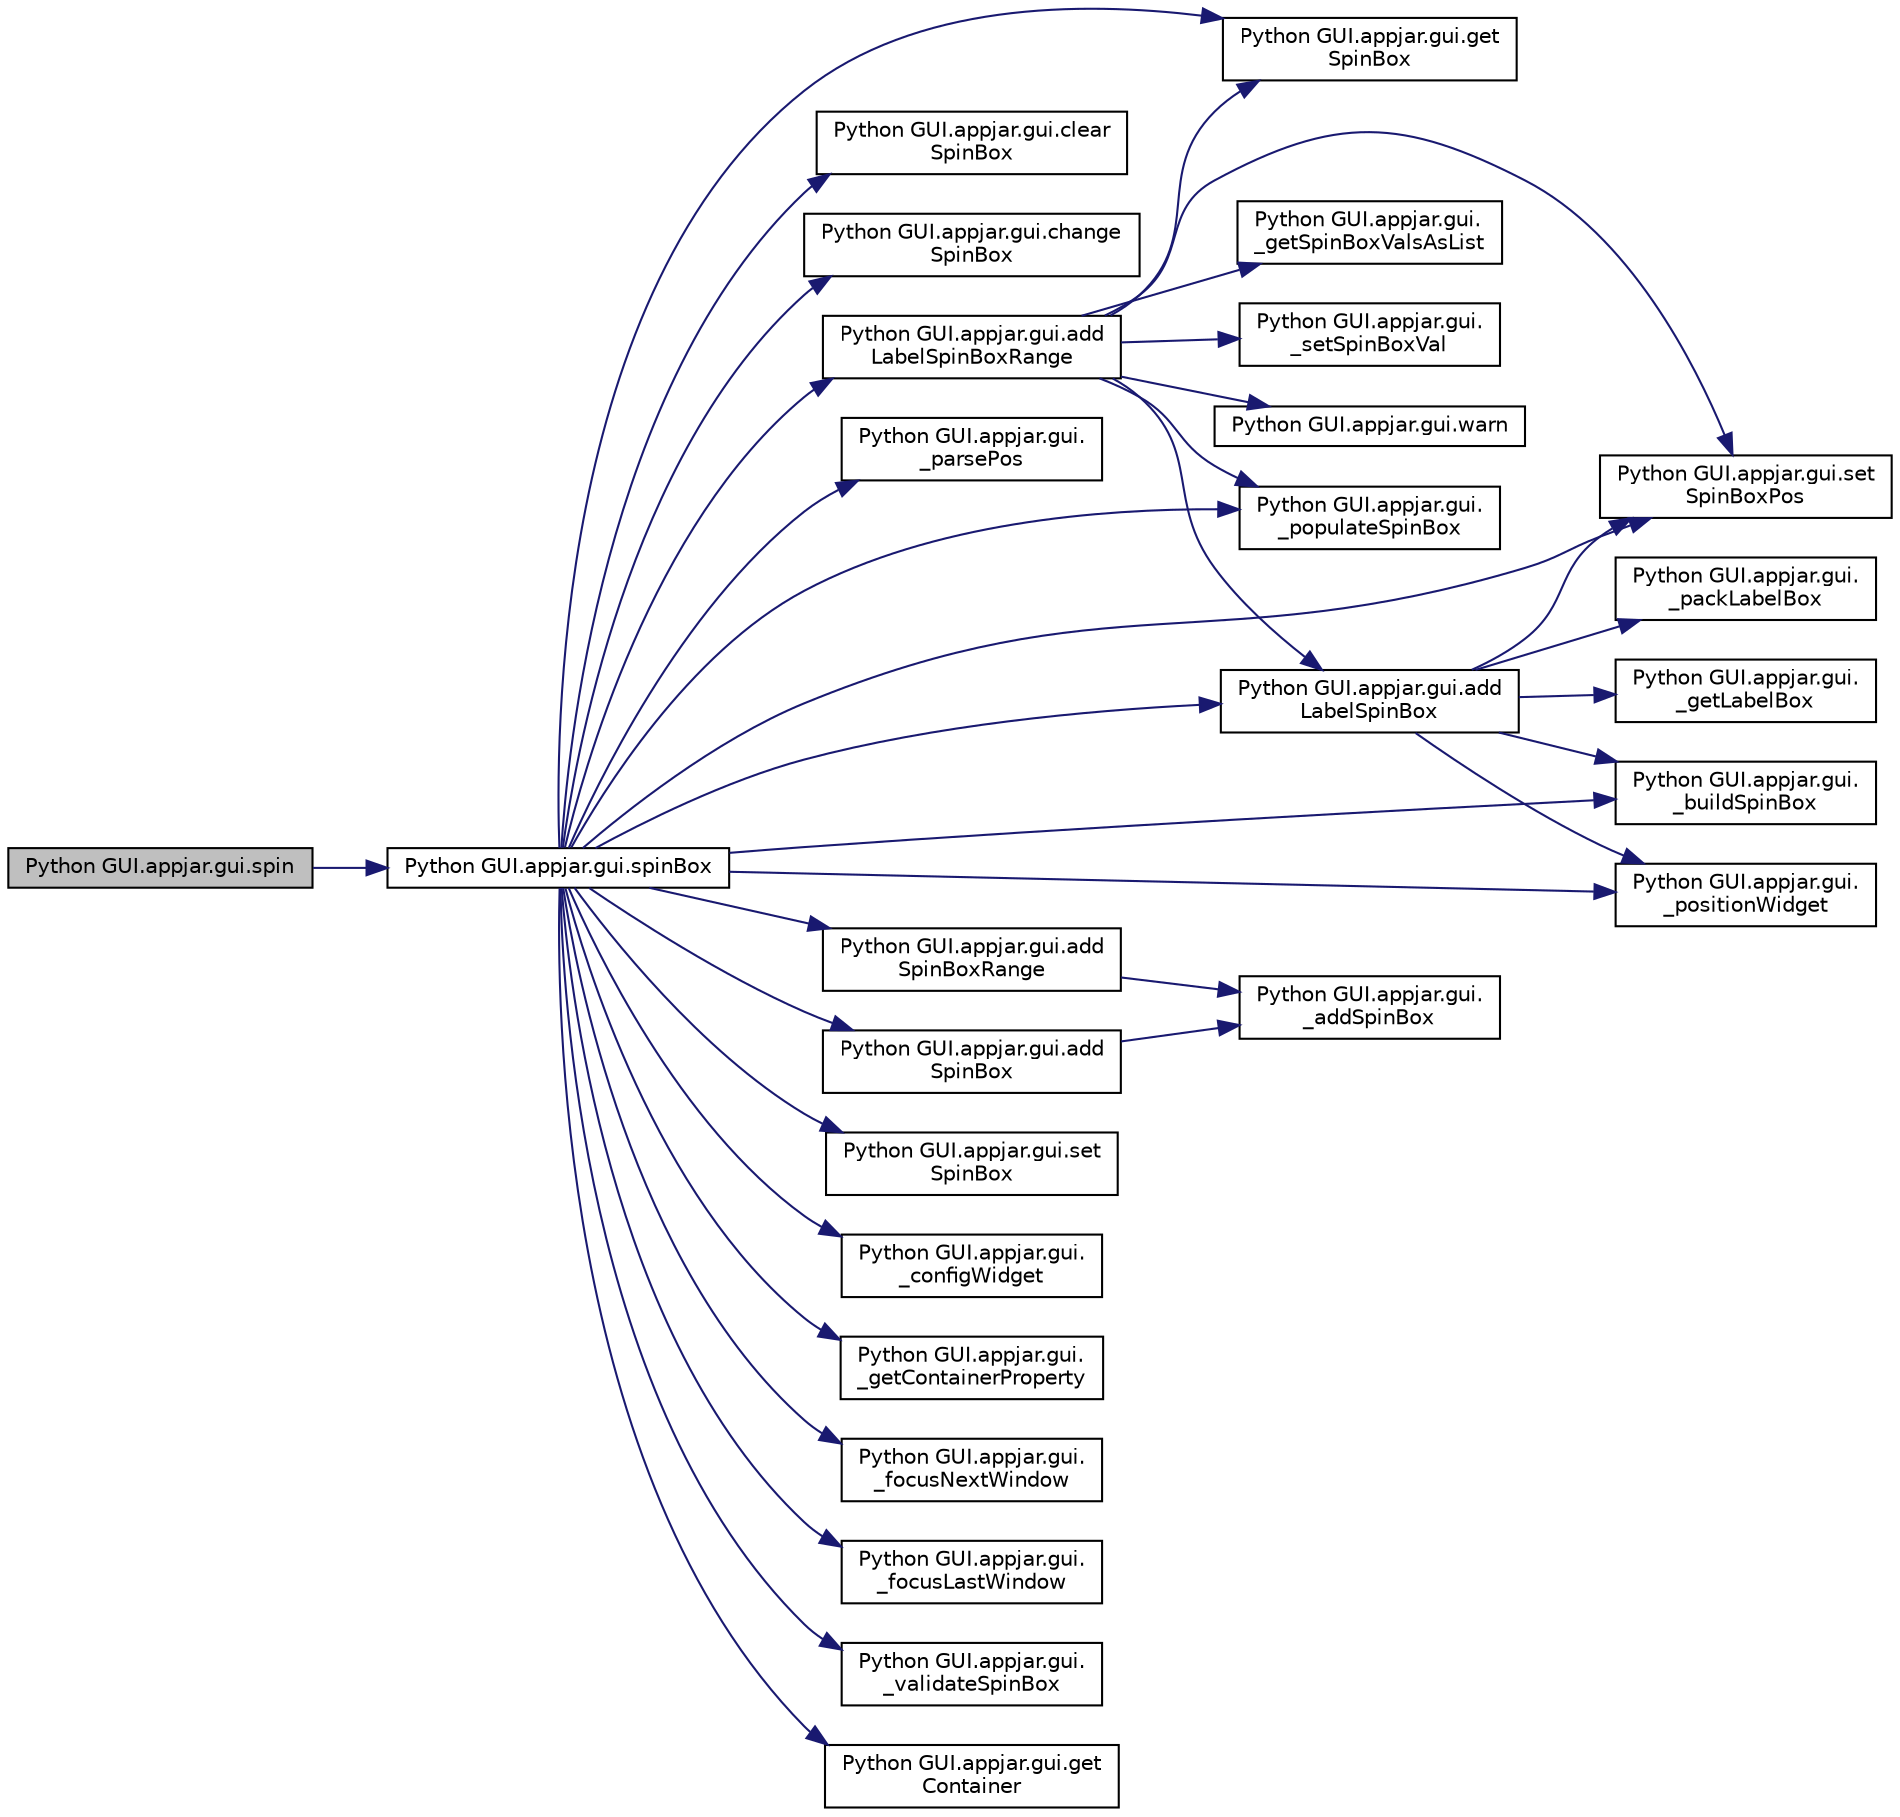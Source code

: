 digraph "Python GUI.appjar.gui.spin"
{
  edge [fontname="Helvetica",fontsize="10",labelfontname="Helvetica",labelfontsize="10"];
  node [fontname="Helvetica",fontsize="10",shape=record];
  rankdir="LR";
  Node1990 [label="Python GUI.appjar.gui.spin",height=0.2,width=0.4,color="black", fillcolor="grey75", style="filled", fontcolor="black"];
  Node1990 -> Node1991 [color="midnightblue",fontsize="10",style="solid",fontname="Helvetica"];
  Node1991 [label="Python GUI.appjar.gui.spinBox",height=0.2,width=0.4,color="black", fillcolor="white", style="filled",URL="$class_python_01_g_u_i_1_1appjar_1_1gui.html#aecb4e448fb4eeb8ee81e21e702ce7a24"];
  Node1991 -> Node1992 [color="midnightblue",fontsize="10",style="solid",fontname="Helvetica"];
  Node1992 [label="Python GUI.appjar.gui.set\lSpinBoxPos",height=0.2,width=0.4,color="black", fillcolor="white", style="filled",URL="$class_python_01_g_u_i_1_1appjar_1_1gui.html#ac6bf96298503302e869751bd2bc0632d"];
  Node1991 -> Node1993 [color="midnightblue",fontsize="10",style="solid",fontname="Helvetica"];
  Node1993 [label="Python GUI.appjar.gui.clear\lSpinBox",height=0.2,width=0.4,color="black", fillcolor="white", style="filled",URL="$class_python_01_g_u_i_1_1appjar_1_1gui.html#a3181a4ad2af696d2872f7f73205802ff"];
  Node1991 -> Node1994 [color="midnightblue",fontsize="10",style="solid",fontname="Helvetica"];
  Node1994 [label="Python GUI.appjar.gui.change\lSpinBox",height=0.2,width=0.4,color="black", fillcolor="white", style="filled",URL="$class_python_01_g_u_i_1_1appjar_1_1gui.html#a6099d4740f987d69f34d3eca9101e648"];
  Node1991 -> Node1995 [color="midnightblue",fontsize="10",style="solid",fontname="Helvetica"];
  Node1995 [label="Python GUI.appjar.gui.get\lSpinBox",height=0.2,width=0.4,color="black", fillcolor="white", style="filled",URL="$class_python_01_g_u_i_1_1appjar_1_1gui.html#a5887e40a89ee54117f2f5ec46f187cb0"];
  Node1991 -> Node1996 [color="midnightblue",fontsize="10",style="solid",fontname="Helvetica"];
  Node1996 [label="Python GUI.appjar.gui.\l_parsePos",height=0.2,width=0.4,color="black", fillcolor="white", style="filled",URL="$class_python_01_g_u_i_1_1appjar_1_1gui.html#a1151185c82adc42b922797e38132c2ca",tooltip="FUNCTIONS for labels. "];
  Node1991 -> Node1997 [color="midnightblue",fontsize="10",style="solid",fontname="Helvetica"];
  Node1997 [label="Python GUI.appjar.gui.add\lLabelSpinBoxRange",height=0.2,width=0.4,color="black", fillcolor="white", style="filled",URL="$class_python_01_g_u_i_1_1appjar_1_1gui.html#af5311ecb5bf0981d5abf2a53e40f188d"];
  Node1997 -> Node1998 [color="midnightblue",fontsize="10",style="solid",fontname="Helvetica"];
  Node1998 [label="Python GUI.appjar.gui.add\lLabelSpinBox",height=0.2,width=0.4,color="black", fillcolor="white", style="filled",URL="$class_python_01_g_u_i_1_1appjar_1_1gui.html#a9da6074d7b4fa3a79ec0f0af88e7a0a0"];
  Node1998 -> Node1999 [color="midnightblue",fontsize="10",style="solid",fontname="Helvetica"];
  Node1999 [label="Python GUI.appjar.gui.\l_getLabelBox",height=0.2,width=0.4,color="black", fillcolor="white", style="filled",URL="$class_python_01_g_u_i_1_1appjar_1_1gui.html#afee6592c719c5824c445781577480316",tooltip="LabelBox Functions. "];
  Node1998 -> Node2000 [color="midnightblue",fontsize="10",style="solid",fontname="Helvetica"];
  Node2000 [label="Python GUI.appjar.gui.\l_buildSpinBox",height=0.2,width=0.4,color="black", fillcolor="white", style="filled",URL="$class_python_01_g_u_i_1_1appjar_1_1gui.html#acf2cbefc3b4863819505ecb4b3ff437b"];
  Node1998 -> Node2001 [color="midnightblue",fontsize="10",style="solid",fontname="Helvetica"];
  Node2001 [label="Python GUI.appjar.gui.\l_packLabelBox",height=0.2,width=0.4,color="black", fillcolor="white", style="filled",URL="$class_python_01_g_u_i_1_1appjar_1_1gui.html#a9528d09a82d6285e00026df374acb48f"];
  Node1998 -> Node2002 [color="midnightblue",fontsize="10",style="solid",fontname="Helvetica"];
  Node2002 [label="Python GUI.appjar.gui.\l_positionWidget",height=0.2,width=0.4,color="black", fillcolor="white", style="filled",URL="$class_python_01_g_u_i_1_1appjar_1_1gui.html#a994cf4bbd47f434233271d3d8b0eb4c6"];
  Node1998 -> Node1992 [color="midnightblue",fontsize="10",style="solid",fontname="Helvetica"];
  Node1997 -> Node1995 [color="midnightblue",fontsize="10",style="solid",fontname="Helvetica"];
  Node1997 -> Node2003 [color="midnightblue",fontsize="10",style="solid",fontname="Helvetica"];
  Node2003 [label="Python GUI.appjar.gui.\l_getSpinBoxValsAsList",height=0.2,width=0.4,color="black", fillcolor="white", style="filled",URL="$class_python_01_g_u_i_1_1appjar_1_1gui.html#a6ecefc9e6ea835afb41cbeebac01d31a"];
  Node1997 -> Node2004 [color="midnightblue",fontsize="10",style="solid",fontname="Helvetica"];
  Node2004 [label="Python GUI.appjar.gui.\l_setSpinBoxVal",height=0.2,width=0.4,color="black", fillcolor="white", style="filled",URL="$class_python_01_g_u_i_1_1appjar_1_1gui.html#afbcadf86fc1b661a85cf38072040c9c4"];
  Node1997 -> Node1992 [color="midnightblue",fontsize="10",style="solid",fontname="Helvetica"];
  Node1997 -> Node2005 [color="midnightblue",fontsize="10",style="solid",fontname="Helvetica"];
  Node2005 [label="Python GUI.appjar.gui.warn",height=0.2,width=0.4,color="black", fillcolor="white", style="filled",URL="$class_python_01_g_u_i_1_1appjar_1_1gui.html#aa0a271b0b17a802e6d7b598c12bcd930"];
  Node1997 -> Node2006 [color="midnightblue",fontsize="10",style="solid",fontname="Helvetica"];
  Node2006 [label="Python GUI.appjar.gui.\l_populateSpinBox",height=0.2,width=0.4,color="black", fillcolor="white", style="filled",URL="$class_python_01_g_u_i_1_1appjar_1_1gui.html#ac9e0eff67299dd0d1f77fa7b65657e42"];
  Node1991 -> Node2007 [color="midnightblue",fontsize="10",style="solid",fontname="Helvetica"];
  Node2007 [label="Python GUI.appjar.gui.add\lSpinBoxRange",height=0.2,width=0.4,color="black", fillcolor="white", style="filled",URL="$class_python_01_g_u_i_1_1appjar_1_1gui.html#a1cab65af7f968f7935b0b7505a22f14c"];
  Node2007 -> Node2008 [color="midnightblue",fontsize="10",style="solid",fontname="Helvetica"];
  Node2008 [label="Python GUI.appjar.gui.\l_addSpinBox",height=0.2,width=0.4,color="black", fillcolor="white", style="filled",URL="$class_python_01_g_u_i_1_1appjar_1_1gui.html#a11a7adb4e435bf7d02a78113e24f775e"];
  Node1991 -> Node1998 [color="midnightblue",fontsize="10",style="solid",fontname="Helvetica"];
  Node1991 -> Node2009 [color="midnightblue",fontsize="10",style="solid",fontname="Helvetica"];
  Node2009 [label="Python GUI.appjar.gui.add\lSpinBox",height=0.2,width=0.4,color="black", fillcolor="white", style="filled",URL="$class_python_01_g_u_i_1_1appjar_1_1gui.html#adcb21f0373bac433c28be4f4e31a2f09"];
  Node2009 -> Node2008 [color="midnightblue",fontsize="10",style="solid",fontname="Helvetica"];
  Node1991 -> Node2010 [color="midnightblue",fontsize="10",style="solid",fontname="Helvetica"];
  Node2010 [label="Python GUI.appjar.gui.set\lSpinBox",height=0.2,width=0.4,color="black", fillcolor="white", style="filled",URL="$class_python_01_g_u_i_1_1appjar_1_1gui.html#a10e0d49caa0c080c9d7670b493e506ca"];
  Node1991 -> Node2011 [color="midnightblue",fontsize="10",style="solid",fontname="Helvetica"];
  Node2011 [label="Python GUI.appjar.gui.\l_configWidget",height=0.2,width=0.4,color="black", fillcolor="white", style="filled",URL="$class_python_01_g_u_i_1_1appjar_1_1gui.html#a66b018474a855b26826b0580a7c40a9e"];
  Node1991 -> Node2012 [color="midnightblue",fontsize="10",style="solid",fontname="Helvetica"];
  Node2012 [label="Python GUI.appjar.gui.\l_getContainerProperty",height=0.2,width=0.4,color="black", fillcolor="white", style="filled",URL="$class_python_01_g_u_i_1_1appjar_1_1gui.html#aa0cf90816634eb9855a518e37d864ec1"];
  Node1991 -> Node2013 [color="midnightblue",fontsize="10",style="solid",fontname="Helvetica"];
  Node2013 [label="Python GUI.appjar.gui.\l_focusNextWindow",height=0.2,width=0.4,color="black", fillcolor="white", style="filled",URL="$class_python_01_g_u_i_1_1appjar_1_1gui.html#a1da90e18142edadad4009aba568175df",tooltip="functions to deal with tabbing and right clicking "];
  Node1991 -> Node2014 [color="midnightblue",fontsize="10",style="solid",fontname="Helvetica"];
  Node2014 [label="Python GUI.appjar.gui.\l_focusLastWindow",height=0.2,width=0.4,color="black", fillcolor="white", style="filled",URL="$class_python_01_g_u_i_1_1appjar_1_1gui.html#a14787727467a1635fdd2afd59d270284"];
  Node1991 -> Node2006 [color="midnightblue",fontsize="10",style="solid",fontname="Helvetica"];
  Node1991 -> Node2015 [color="midnightblue",fontsize="10",style="solid",fontname="Helvetica"];
  Node2015 [label="Python GUI.appjar.gui.\l_validateSpinBox",height=0.2,width=0.4,color="black", fillcolor="white", style="filled",URL="$class_python_01_g_u_i_1_1appjar_1_1gui.html#a6eb3a9ea151d39cefacec85a80364d26"];
  Node1991 -> Node2000 [color="midnightblue",fontsize="10",style="solid",fontname="Helvetica"];
  Node1991 -> Node2016 [color="midnightblue",fontsize="10",style="solid",fontname="Helvetica"];
  Node2016 [label="Python GUI.appjar.gui.get\lContainer",height=0.2,width=0.4,color="black", fillcolor="white", style="filled",URL="$class_python_01_g_u_i_1_1appjar_1_1gui.html#aa89c83e95e3952f6cc39fc23dffa15ce"];
  Node1991 -> Node2002 [color="midnightblue",fontsize="10",style="solid",fontname="Helvetica"];
}
